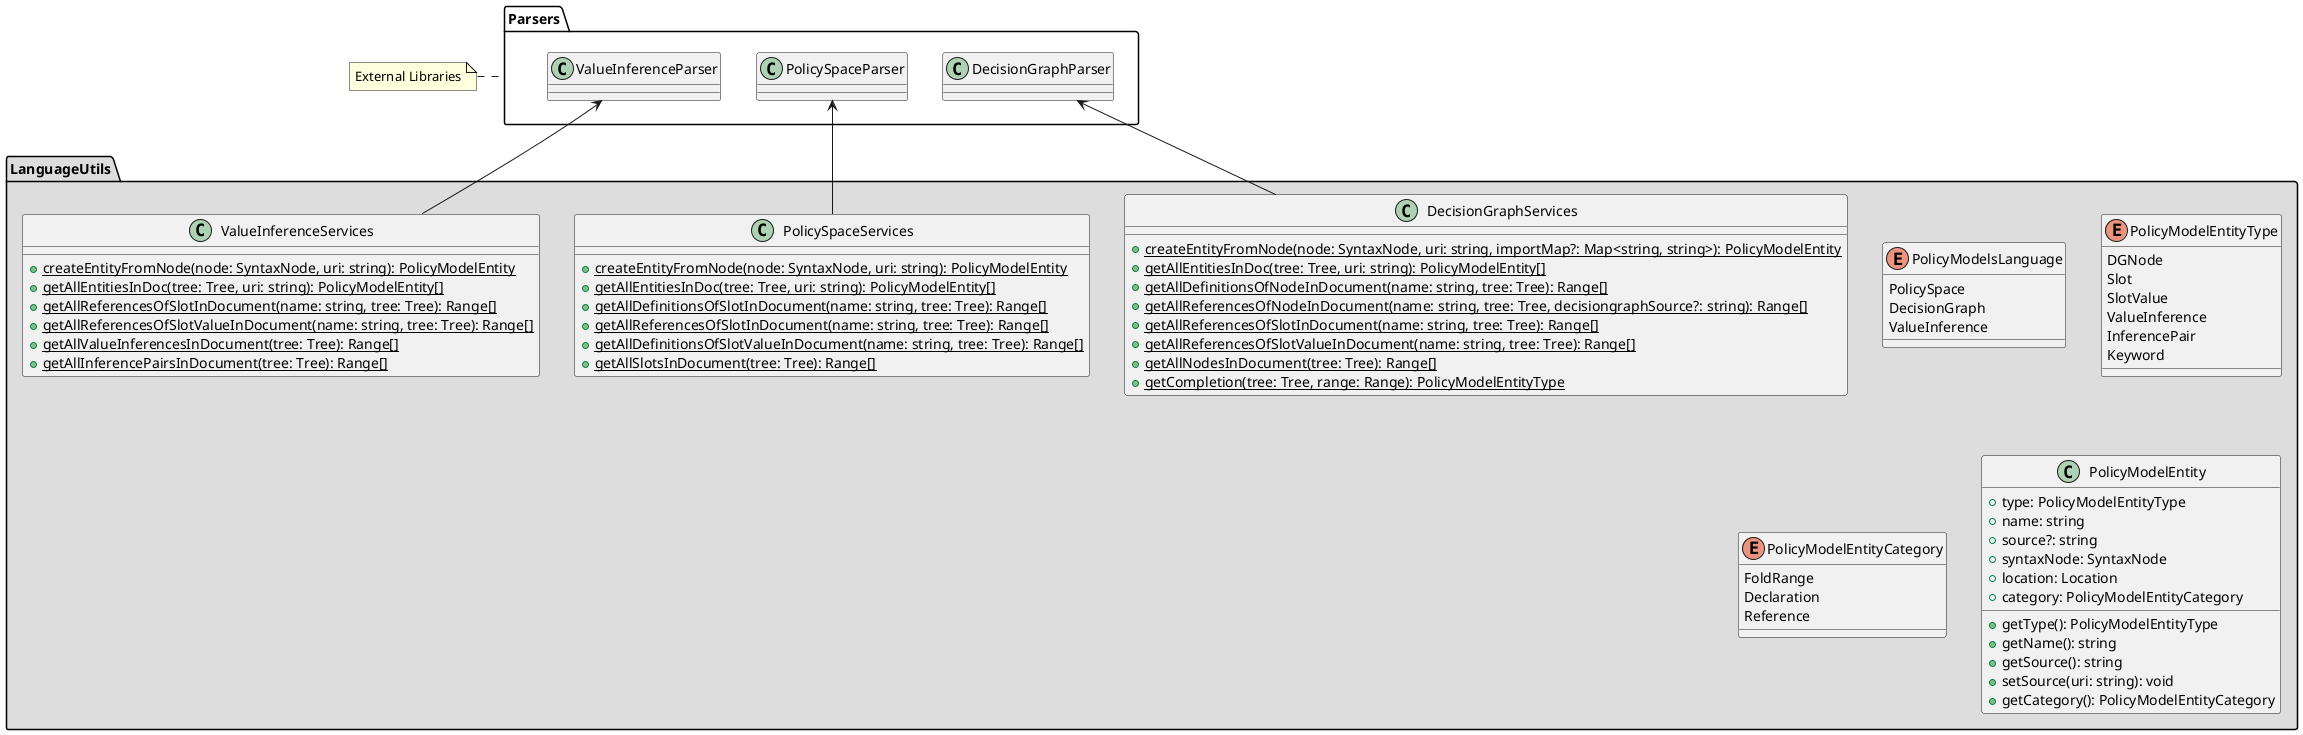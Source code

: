 @startuml

'skinparam style strictuml
top to bottom direction
allowmixing

package LanguageUtils #DDDDDD {
    enum PolicyModelsLanguage {
        PolicySpace
        DecisionGraph
        ValueInference
    }
    enum PolicyModelEntityType {
        DGNode
        Slot
        SlotValue
        ValueInference
        InferencePair
        Keyword
    }
    enum PolicyModelEntityCategory {
        FoldRange
        Declaration
        Reference
    }
    class PolicyModelEntity {
        +type: PolicyModelEntityType
        +name: string
        +source?: string
        +syntaxNode: SyntaxNode
        +location: Location
        +category: PolicyModelEntityCategory
        +getType(): PolicyModelEntityType
        +getName(): string
        +getSource(): string
        +setSource(uri: string): void
        +getCategory(): PolicyModelEntityCategory
    }
    class DecisionGraphServices {
        +{static} createEntityFromNode(node: SyntaxNode, uri: string, importMap?: Map<string, string>): PolicyModelEntity
        +{static} getAllEntitiesInDoc(tree: Tree, uri: string): PolicyModelEntity[]
        +{static} getAllDefinitionsOfNodeInDocument(name: string, tree: Tree): Range[]
        +{static} getAllReferencesOfNodeInDocument(name: string, tree: Tree, decisiongraphSource?: string): Range[]
        +{static} getAllReferencesOfSlotInDocument(name: string, tree: Tree): Range[]
        +{static} getAllReferencesOfSlotValueInDocument(name: string, tree: Tree): Range[]
        +{static} getAllNodesInDocument(tree: Tree): Range[]
        +{static} getCompletion(tree: Tree, range: Range): PolicyModelEntityType
    }
    class PolicySpaceServices {
        +{static} createEntityFromNode(node: SyntaxNode, uri: string): PolicyModelEntity
        +{static} getAllEntitiesInDoc(tree: Tree, uri: string): PolicyModelEntity[]
        +{static} getAllDefinitionsOfSlotInDocument(name: string, tree: Tree): Range[]
        +{static} getAllReferencesOfSlotInDocument(name: string, tree: Tree): Range[]
        +{static} getAllDefinitionsOfSlotValueInDocument(name: string, tree: Tree): Range[]
        +{static} getAllSlotsInDocument(tree: Tree): Range[]
    }
    class ValueInferenceServices {
        +{static} createEntityFromNode(node: SyntaxNode, uri: string): PolicyModelEntity
        +{static} getAllEntitiesInDoc(tree: Tree, uri: string): PolicyModelEntity[]
        +{static} getAllReferencesOfSlotInDocument(name: string, tree: Tree): Range[]
        +{static} getAllReferencesOfSlotValueInDocument(name: string, tree: Tree): Range[]
        +{static} getAllValueInferencesInDocument(tree: Tree): Range[]
        +{static} getAllInferencePairsInDocument(tree: Tree): Range[]
    }
}

package Parsers {
    class DecisionGraphParser
    class PolicySpaceParser
    class ValueInferenceParser
}

note "External Libraries" as n_ext
n_ext .right. Parsers

DecisionGraphServices -up-> DecisionGraphParser
PolicySpaceServices -up-> PolicySpaceParser
ValueInferenceServices -up-> ValueInferenceParser

@enduml